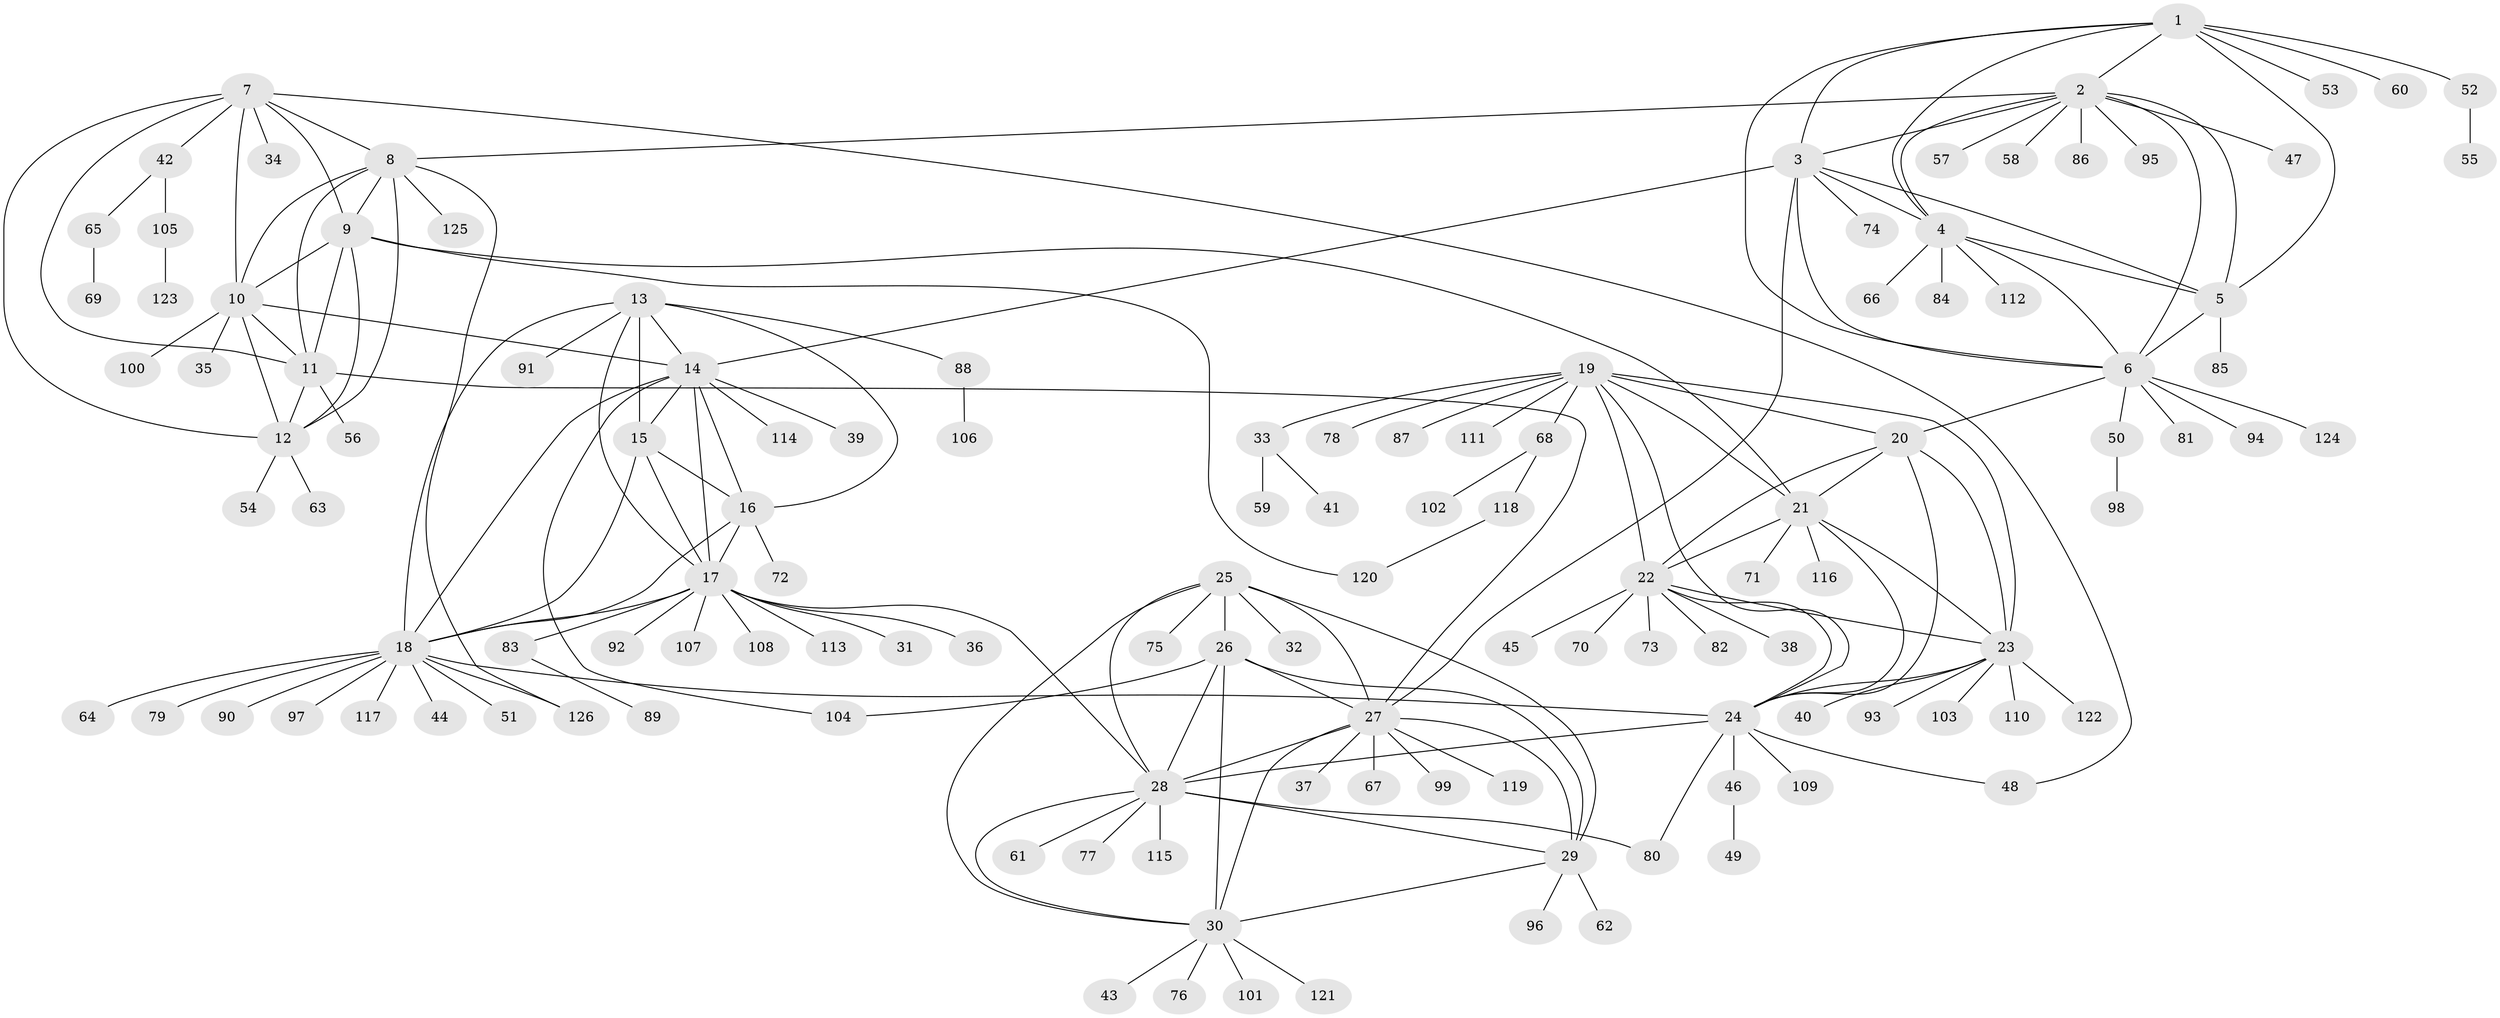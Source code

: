 // Generated by graph-tools (version 1.1) at 2025/16/03/09/25 04:16:09]
// undirected, 126 vertices, 186 edges
graph export_dot {
graph [start="1"]
  node [color=gray90,style=filled];
  1;
  2;
  3;
  4;
  5;
  6;
  7;
  8;
  9;
  10;
  11;
  12;
  13;
  14;
  15;
  16;
  17;
  18;
  19;
  20;
  21;
  22;
  23;
  24;
  25;
  26;
  27;
  28;
  29;
  30;
  31;
  32;
  33;
  34;
  35;
  36;
  37;
  38;
  39;
  40;
  41;
  42;
  43;
  44;
  45;
  46;
  47;
  48;
  49;
  50;
  51;
  52;
  53;
  54;
  55;
  56;
  57;
  58;
  59;
  60;
  61;
  62;
  63;
  64;
  65;
  66;
  67;
  68;
  69;
  70;
  71;
  72;
  73;
  74;
  75;
  76;
  77;
  78;
  79;
  80;
  81;
  82;
  83;
  84;
  85;
  86;
  87;
  88;
  89;
  90;
  91;
  92;
  93;
  94;
  95;
  96;
  97;
  98;
  99;
  100;
  101;
  102;
  103;
  104;
  105;
  106;
  107;
  108;
  109;
  110;
  111;
  112;
  113;
  114;
  115;
  116;
  117;
  118;
  119;
  120;
  121;
  122;
  123;
  124;
  125;
  126;
  1 -- 2;
  1 -- 3;
  1 -- 4;
  1 -- 5;
  1 -- 6;
  1 -- 52;
  1 -- 53;
  1 -- 60;
  2 -- 3;
  2 -- 4;
  2 -- 5;
  2 -- 6;
  2 -- 8;
  2 -- 47;
  2 -- 57;
  2 -- 58;
  2 -- 86;
  2 -- 95;
  3 -- 4;
  3 -- 5;
  3 -- 6;
  3 -- 14;
  3 -- 27;
  3 -- 74;
  4 -- 5;
  4 -- 6;
  4 -- 66;
  4 -- 84;
  4 -- 112;
  5 -- 6;
  5 -- 85;
  6 -- 20;
  6 -- 50;
  6 -- 81;
  6 -- 94;
  6 -- 124;
  7 -- 8;
  7 -- 9;
  7 -- 10;
  7 -- 11;
  7 -- 12;
  7 -- 34;
  7 -- 42;
  7 -- 48;
  8 -- 9;
  8 -- 10;
  8 -- 11;
  8 -- 12;
  8 -- 125;
  8 -- 126;
  9 -- 10;
  9 -- 11;
  9 -- 12;
  9 -- 21;
  9 -- 120;
  10 -- 11;
  10 -- 12;
  10 -- 14;
  10 -- 35;
  10 -- 100;
  11 -- 12;
  11 -- 27;
  11 -- 56;
  12 -- 54;
  12 -- 63;
  13 -- 14;
  13 -- 15;
  13 -- 16;
  13 -- 17;
  13 -- 18;
  13 -- 88;
  13 -- 91;
  14 -- 15;
  14 -- 16;
  14 -- 17;
  14 -- 18;
  14 -- 39;
  14 -- 104;
  14 -- 114;
  15 -- 16;
  15 -- 17;
  15 -- 18;
  16 -- 17;
  16 -- 18;
  16 -- 72;
  17 -- 18;
  17 -- 28;
  17 -- 31;
  17 -- 36;
  17 -- 83;
  17 -- 92;
  17 -- 107;
  17 -- 108;
  17 -- 113;
  18 -- 24;
  18 -- 44;
  18 -- 51;
  18 -- 64;
  18 -- 79;
  18 -- 90;
  18 -- 97;
  18 -- 117;
  18 -- 126;
  19 -- 20;
  19 -- 21;
  19 -- 22;
  19 -- 23;
  19 -- 24;
  19 -- 33;
  19 -- 68;
  19 -- 78;
  19 -- 87;
  19 -- 111;
  20 -- 21;
  20 -- 22;
  20 -- 23;
  20 -- 24;
  21 -- 22;
  21 -- 23;
  21 -- 24;
  21 -- 71;
  21 -- 116;
  22 -- 23;
  22 -- 24;
  22 -- 38;
  22 -- 45;
  22 -- 70;
  22 -- 73;
  22 -- 82;
  23 -- 24;
  23 -- 40;
  23 -- 93;
  23 -- 103;
  23 -- 110;
  23 -- 122;
  24 -- 28;
  24 -- 46;
  24 -- 48;
  24 -- 80;
  24 -- 109;
  25 -- 26;
  25 -- 27;
  25 -- 28;
  25 -- 29;
  25 -- 30;
  25 -- 32;
  25 -- 75;
  26 -- 27;
  26 -- 28;
  26 -- 29;
  26 -- 30;
  26 -- 104;
  27 -- 28;
  27 -- 29;
  27 -- 30;
  27 -- 37;
  27 -- 67;
  27 -- 99;
  27 -- 119;
  28 -- 29;
  28 -- 30;
  28 -- 61;
  28 -- 77;
  28 -- 80;
  28 -- 115;
  29 -- 30;
  29 -- 62;
  29 -- 96;
  30 -- 43;
  30 -- 76;
  30 -- 101;
  30 -- 121;
  33 -- 41;
  33 -- 59;
  42 -- 65;
  42 -- 105;
  46 -- 49;
  50 -- 98;
  52 -- 55;
  65 -- 69;
  68 -- 102;
  68 -- 118;
  83 -- 89;
  88 -- 106;
  105 -- 123;
  118 -- 120;
}
